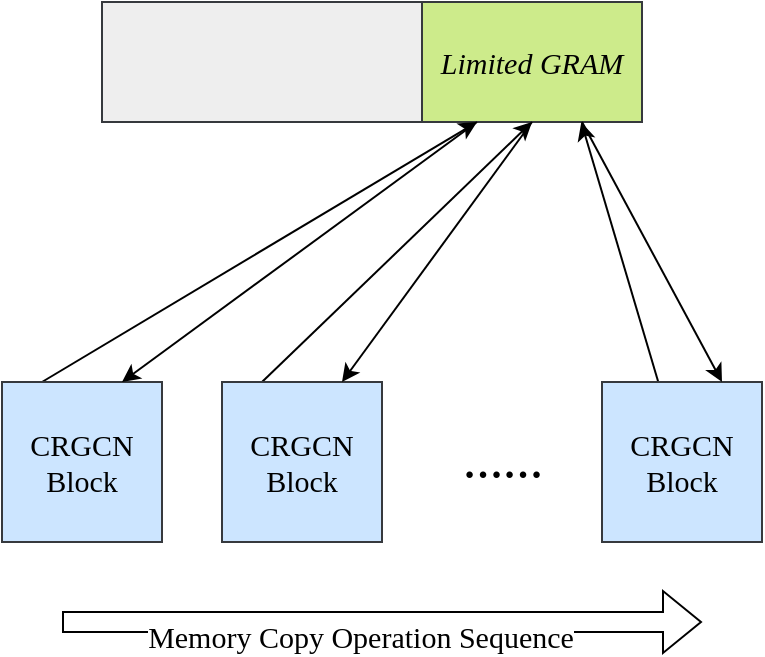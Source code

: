 <mxfile version="18.1.3" type="github">
  <diagram id="kj2rZyOZe8FcI417vjF9" name="Page-1">
    <mxGraphModel dx="760" dy="408" grid="1" gridSize="10" guides="1" tooltips="1" connect="1" arrows="1" fold="1" page="1" pageScale="1" pageWidth="827" pageHeight="1169" math="0" shadow="0">
      <root>
        <mxCell id="0" />
        <mxCell id="1" parent="0" />
        <mxCell id="e_Yc5ugnPnlB0kdQN6kO-5" value="" style="group;fontStyle=2" vertex="1" connectable="0" parent="1">
          <mxGeometry x="60" y="200" width="270" height="60" as="geometry" />
        </mxCell>
        <mxCell id="e_Yc5ugnPnlB0kdQN6kO-3" value="" style="rounded=0;whiteSpace=wrap;html=1;strokeColor=#36393d;fillColor=#eeeeee;" vertex="1" parent="e_Yc5ugnPnlB0kdQN6kO-5">
          <mxGeometry width="270" height="60" as="geometry" />
        </mxCell>
        <mxCell id="e_Yc5ugnPnlB0kdQN6kO-4" value="&lt;font style=&quot;font-size: 15px;&quot; face=&quot;Times New Roman&quot;&gt;Limited GRAM&lt;/font&gt;" style="rounded=0;whiteSpace=wrap;html=1;strokeColor=#36393d;fontStyle=2;fillColor=#cdeb8b;" vertex="1" parent="e_Yc5ugnPnlB0kdQN6kO-5">
          <mxGeometry x="160" width="110" height="60" as="geometry" />
        </mxCell>
        <mxCell id="e_Yc5ugnPnlB0kdQN6kO-11" style="rounded=0;orthogonalLoop=1;jettySize=auto;html=1;entryX=0.25;entryY=1;entryDx=0;entryDy=0;fontFamily=Times New Roman;exitX=0.25;exitY=0;exitDx=0;exitDy=0;" edge="1" parent="1" source="e_Yc5ugnPnlB0kdQN6kO-6" target="e_Yc5ugnPnlB0kdQN6kO-4">
          <mxGeometry relative="1" as="geometry" />
        </mxCell>
        <mxCell id="e_Yc5ugnPnlB0kdQN6kO-6" value="CRGCN Block" style="whiteSpace=wrap;html=1;aspect=fixed;fontFamily=Times New Roman;strokeColor=#36393d;fillColor=#cce5ff;fontSize=15;" vertex="1" parent="1">
          <mxGeometry x="10" y="390" width="80" height="80" as="geometry" />
        </mxCell>
        <mxCell id="e_Yc5ugnPnlB0kdQN6kO-12" style="edgeStyle=none;rounded=0;orthogonalLoop=1;jettySize=auto;html=1;entryX=0.75;entryY=0;entryDx=0;entryDy=0;fontFamily=Times New Roman;exitX=0.25;exitY=1;exitDx=0;exitDy=0;" edge="1" parent="1" source="e_Yc5ugnPnlB0kdQN6kO-4" target="e_Yc5ugnPnlB0kdQN6kO-6">
          <mxGeometry relative="1" as="geometry" />
        </mxCell>
        <mxCell id="e_Yc5ugnPnlB0kdQN6kO-16" style="edgeStyle=none;rounded=0;orthogonalLoop=1;jettySize=auto;html=1;entryX=0.5;entryY=1;entryDx=0;entryDy=0;fontFamily=Times New Roman;fontSize=15;exitX=0.25;exitY=0;exitDx=0;exitDy=0;" edge="1" parent="1" source="e_Yc5ugnPnlB0kdQN6kO-13" target="e_Yc5ugnPnlB0kdQN6kO-4">
          <mxGeometry relative="1" as="geometry" />
        </mxCell>
        <mxCell id="e_Yc5ugnPnlB0kdQN6kO-13" value="CRGCN Block" style="whiteSpace=wrap;html=1;aspect=fixed;fontFamily=Times New Roman;strokeColor=#36393d;fillColor=#cce5ff;fontSize=15;" vertex="1" parent="1">
          <mxGeometry x="120" y="390" width="80" height="80" as="geometry" />
        </mxCell>
        <mxCell id="e_Yc5ugnPnlB0kdQN6kO-18" style="edgeStyle=none;rounded=0;orthogonalLoop=1;jettySize=auto;html=1;entryX=0.724;entryY=1.003;entryDx=0;entryDy=0;entryPerimeter=0;fontFamily=Times New Roman;fontSize=15;" edge="1" parent="1" source="e_Yc5ugnPnlB0kdQN6kO-14" target="e_Yc5ugnPnlB0kdQN6kO-4">
          <mxGeometry relative="1" as="geometry" />
        </mxCell>
        <mxCell id="e_Yc5ugnPnlB0kdQN6kO-14" value="CRGCN Block" style="whiteSpace=wrap;html=1;aspect=fixed;fontFamily=Times New Roman;strokeColor=#36393d;fillColor=#cce5ff;fontSize=15;" vertex="1" parent="1">
          <mxGeometry x="310" y="390" width="80" height="80" as="geometry" />
        </mxCell>
        <mxCell id="e_Yc5ugnPnlB0kdQN6kO-15" value="……" style="text;html=1;align=center;verticalAlign=bottom;resizable=0;points=[];autosize=1;strokeColor=none;fillColor=none;fontFamily=Times New Roman;fontStyle=1;fontSize=20;" vertex="1" parent="1">
          <mxGeometry x="230" y="415" width="60" height="30" as="geometry" />
        </mxCell>
        <mxCell id="e_Yc5ugnPnlB0kdQN6kO-17" style="edgeStyle=none;rounded=0;orthogonalLoop=1;jettySize=auto;html=1;entryX=0.75;entryY=0;entryDx=0;entryDy=0;fontFamily=Times New Roman;fontSize=15;exitX=0.5;exitY=1;exitDx=0;exitDy=0;" edge="1" parent="1" source="e_Yc5ugnPnlB0kdQN6kO-4" target="e_Yc5ugnPnlB0kdQN6kO-13">
          <mxGeometry relative="1" as="geometry" />
        </mxCell>
        <mxCell id="e_Yc5ugnPnlB0kdQN6kO-19" style="edgeStyle=none;rounded=0;orthogonalLoop=1;jettySize=auto;html=1;entryX=0.75;entryY=0;entryDx=0;entryDy=0;fontFamily=Times New Roman;fontSize=15;" edge="1" parent="1" target="e_Yc5ugnPnlB0kdQN6kO-14">
          <mxGeometry relative="1" as="geometry">
            <mxPoint x="300" y="260" as="sourcePoint" />
          </mxGeometry>
        </mxCell>
        <mxCell id="e_Yc5ugnPnlB0kdQN6kO-20" value="" style="shape=flexArrow;endArrow=classic;html=1;rounded=0;fontFamily=Times New Roman;fontSize=15;" edge="1" parent="1">
          <mxGeometry width="50" height="50" relative="1" as="geometry">
            <mxPoint x="40" y="510" as="sourcePoint" />
            <mxPoint x="360" y="510" as="targetPoint" />
          </mxGeometry>
        </mxCell>
        <mxCell id="e_Yc5ugnPnlB0kdQN6kO-21" value="Memory Copy Operation Sequence" style="edgeLabel;html=1;align=center;verticalAlign=middle;resizable=0;points=[];fontSize=15;fontFamily=Times New Roman;" vertex="1" connectable="0" parent="e_Yc5ugnPnlB0kdQN6kO-20">
          <mxGeometry x="-0.073" y="-7" relative="1" as="geometry">
            <mxPoint as="offset" />
          </mxGeometry>
        </mxCell>
      </root>
    </mxGraphModel>
  </diagram>
</mxfile>
